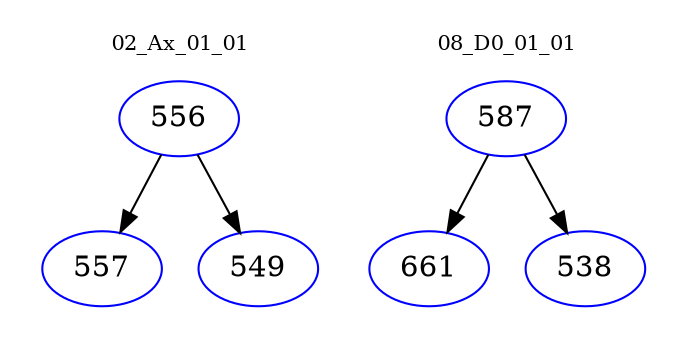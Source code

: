 digraph{
subgraph cluster_0 {
color = white
label = "02_Ax_01_01";
fontsize=10;
T0_556 [label="556", color="blue"]
T0_556 -> T0_557 [color="black"]
T0_557 [label="557", color="blue"]
T0_556 -> T0_549 [color="black"]
T0_549 [label="549", color="blue"]
}
subgraph cluster_1 {
color = white
label = "08_D0_01_01";
fontsize=10;
T1_587 [label="587", color="blue"]
T1_587 -> T1_661 [color="black"]
T1_661 [label="661", color="blue"]
T1_587 -> T1_538 [color="black"]
T1_538 [label="538", color="blue"]
}
}
